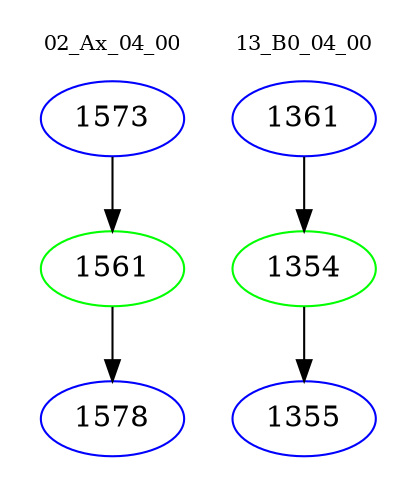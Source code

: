 digraph{
subgraph cluster_0 {
color = white
label = "02_Ax_04_00";
fontsize=10;
T0_1573 [label="1573", color="blue"]
T0_1573 -> T0_1561 [color="black"]
T0_1561 [label="1561", color="green"]
T0_1561 -> T0_1578 [color="black"]
T0_1578 [label="1578", color="blue"]
}
subgraph cluster_1 {
color = white
label = "13_B0_04_00";
fontsize=10;
T1_1361 [label="1361", color="blue"]
T1_1361 -> T1_1354 [color="black"]
T1_1354 [label="1354", color="green"]
T1_1354 -> T1_1355 [color="black"]
T1_1355 [label="1355", color="blue"]
}
}
